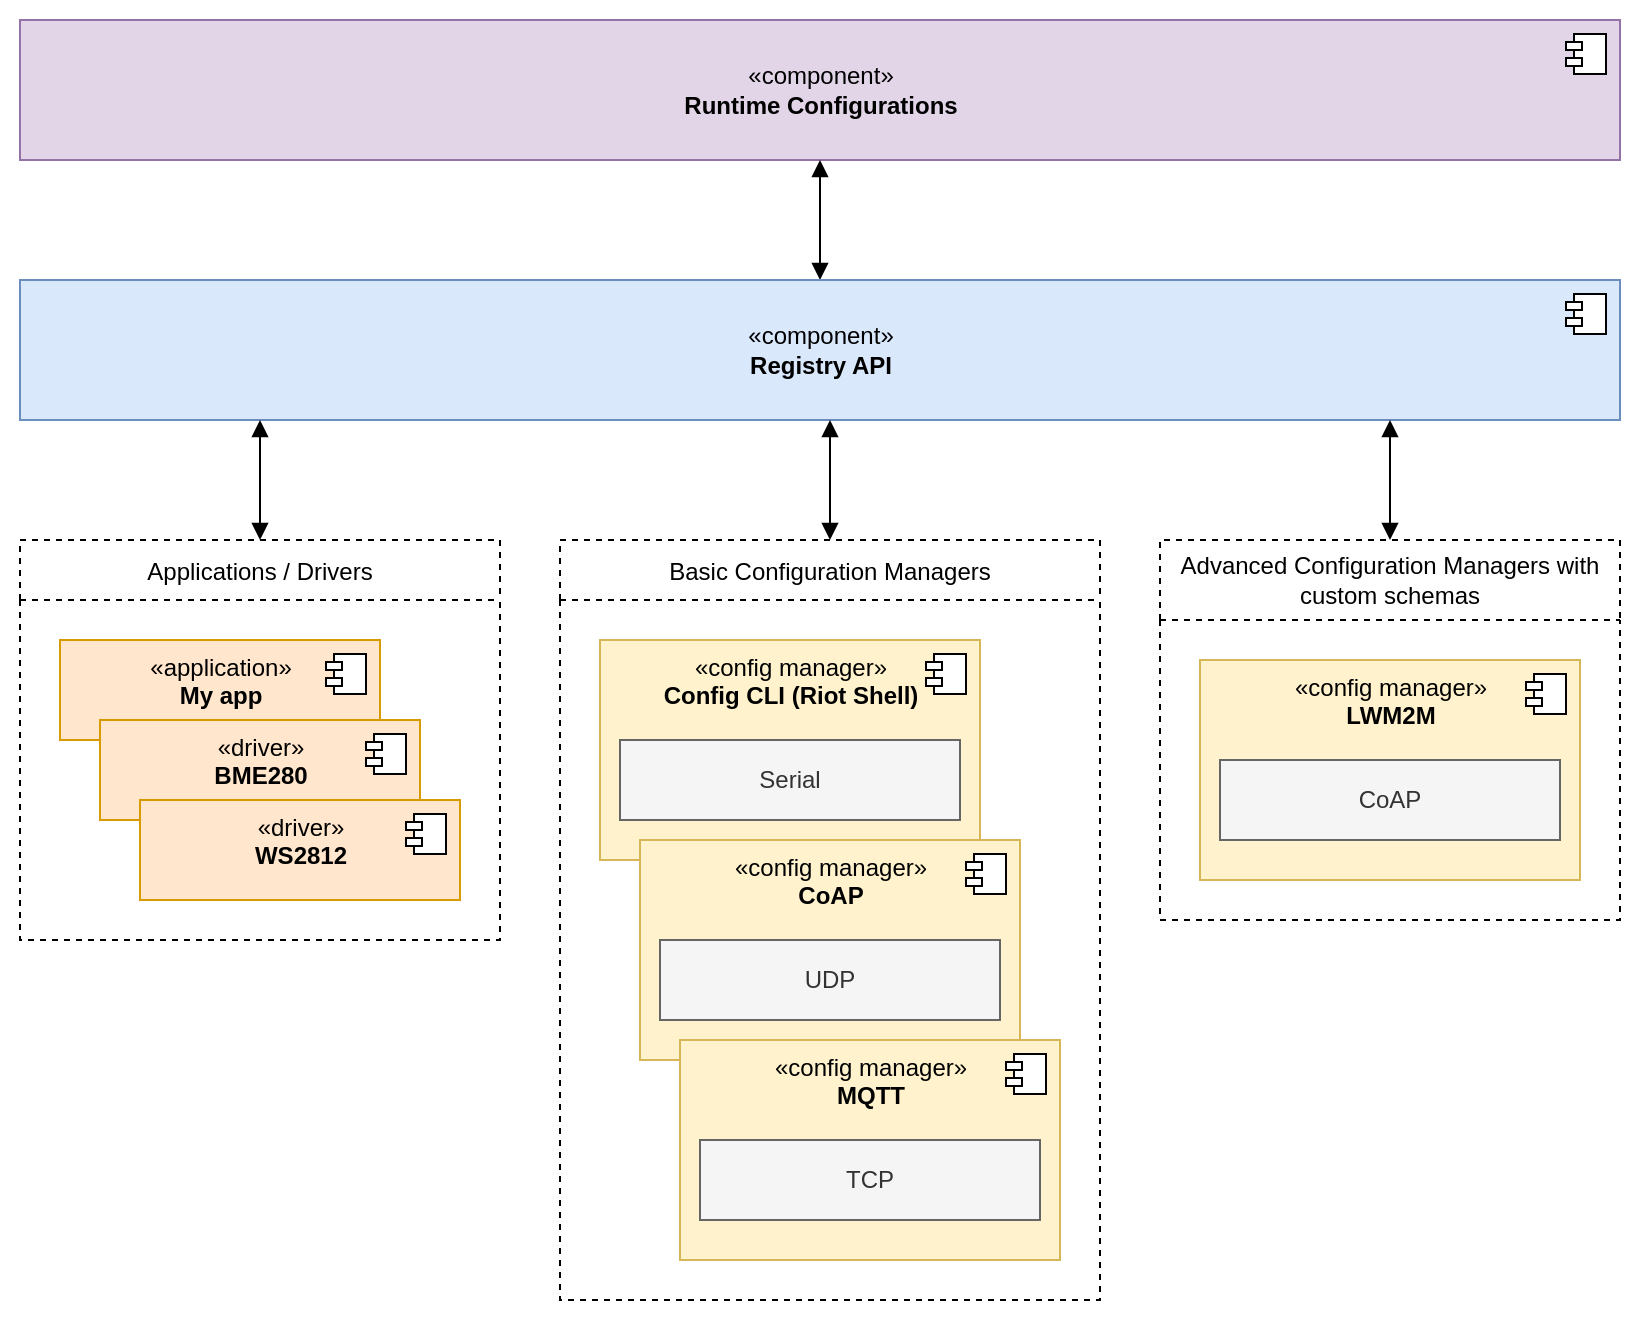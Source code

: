 <mxfile>
    <diagram id="fjN8D4Odn0497USpxgly" name="Page-1">
        <mxGraphModel dx="1051" dy="1609" grid="1" gridSize="10" guides="1" tooltips="1" connect="1" arrows="1" fold="1" page="1" pageScale="1" pageWidth="1169" pageHeight="827" background="#ffffff" math="0" shadow="0">
            <root>
                <mxCell id="0"/>
                <mxCell id="1" parent="0"/>
                <mxCell id="242" value="" style="group" parent="1" vertex="1" connectable="0">
                    <mxGeometry x="390" y="-350" width="190" height="110" as="geometry"/>
                </mxCell>
                <mxCell id="243" value="«config manager»&lt;br&gt;&lt;b&gt;MCUMgr (mgmt)&lt;/b&gt;" style="html=1;dropTarget=0;verticalAlign=top;fillColor=#fff2cc;strokeColor=#d6b656;container=0;" parent="242" vertex="1">
                    <mxGeometry width="190" height="110" as="geometry"/>
                </mxCell>
                <mxCell id="244" value="UDP" style="rounded=0;whiteSpace=wrap;html=1;fillColor=#f5f5f5;strokeColor=#666666;fontColor=#333333;" parent="242" vertex="1">
                    <mxGeometry x="130" y="50" width="50" height="40" as="geometry"/>
                </mxCell>
                <mxCell id="245" value="BLE" style="rounded=0;whiteSpace=wrap;html=1;fillColor=#f5f5f5;strokeColor=#666666;fontColor=#333333;" parent="242" vertex="1">
                    <mxGeometry x="70" y="50" width="50" height="40" as="geometry"/>
                </mxCell>
                <mxCell id="246" value="Serial" style="rounded=0;whiteSpace=wrap;html=1;fillColor=#f5f5f5;strokeColor=#666666;fontColor=#333333;" parent="242" vertex="1">
                    <mxGeometry x="10" y="50" width="50" height="40" as="geometry"/>
                </mxCell>
                <mxCell id="238" value="" style="group" parent="1" vertex="1" connectable="0">
                    <mxGeometry x="630" y="-310" width="190" height="110" as="geometry"/>
                </mxCell>
                <mxCell id="184" value="«config manager»&lt;br&gt;&lt;b&gt;CORECONF&lt;br&gt;&lt;/b&gt;" style="html=1;dropTarget=0;verticalAlign=top;fillColor=#fff2cc;strokeColor=#d6b656;" parent="238" vertex="1">
                    <mxGeometry width="190" height="110" as="geometry"/>
                </mxCell>
                <mxCell id="185" value="" style="shape=module;jettyWidth=8;jettyHeight=4;" parent="184" vertex="1">
                    <mxGeometry x="1" width="20" height="20" relative="1" as="geometry">
                        <mxPoint x="-27" y="7" as="offset"/>
                    </mxGeometry>
                </mxCell>
                <mxCell id="237" value="CoAP" style="rounded=0;whiteSpace=wrap;html=1;fillColor=#f5f5f5;strokeColor=#666666;fontColor=#333333;" parent="238" vertex="1">
                    <mxGeometry x="10" y="50" width="170" height="40" as="geometry"/>
                </mxCell>
                <mxCell id="248" value="" style="rounded=0;whiteSpace=wrap;html=1;dashed=1;verticalAlign=middle;strokeColor=none;" parent="1" vertex="1">
                    <mxGeometry x="30" y="-810" width="820" height="660" as="geometry"/>
                </mxCell>
                <mxCell id="158" value="«component»&lt;br&gt;&lt;b&gt;Runtime Configurations&lt;/b&gt;" style="html=1;dropTarget=0;verticalAlign=middle;fillColor=#e1d5e7;strokeColor=#9673a6;" parent="1" vertex="1">
                    <mxGeometry x="40" y="-800" width="800" height="70" as="geometry"/>
                </mxCell>
                <mxCell id="159" value="" style="shape=module;jettyWidth=8;jettyHeight=4;" parent="158" vertex="1">
                    <mxGeometry x="1" width="20" height="20" relative="1" as="geometry">
                        <mxPoint x="-27" y="7" as="offset"/>
                    </mxGeometry>
                </mxCell>
                <mxCell id="162" style="edgeStyle=orthogonalEdgeStyle;html=1;endArrow=block;endFill=1;startArrow=block;startFill=1;" parent="1" source="160" target="158" edge="1">
                    <mxGeometry relative="1" as="geometry"/>
                </mxCell>
                <mxCell id="160" value="«component»&lt;br&gt;&lt;b&gt;Registry API&lt;/b&gt;" style="html=1;dropTarget=0;verticalAlign=middle;fillColor=#dae8fc;strokeColor=#6c8ebf;" parent="1" vertex="1">
                    <mxGeometry x="40" y="-670" width="800" height="70" as="geometry"/>
                </mxCell>
                <mxCell id="161" value="" style="shape=module;jettyWidth=8;jettyHeight=4;" parent="160" vertex="1">
                    <mxGeometry x="1" width="20" height="20" relative="1" as="geometry">
                        <mxPoint x="-27" y="7" as="offset"/>
                    </mxGeometry>
                </mxCell>
                <mxCell id="199" value="" style="group" parent="1" vertex="1" connectable="0">
                    <mxGeometry x="630" y="-480" width="190" height="110" as="geometry"/>
                </mxCell>
                <mxCell id="178" value="«config manager»&lt;br&gt;&lt;b&gt;LWM2M&lt;br&gt;&lt;/b&gt;" style="html=1;dropTarget=0;verticalAlign=top;fillColor=#fff2cc;strokeColor=#d6b656;" parent="199" vertex="1">
                    <mxGeometry width="190" height="110" as="geometry"/>
                </mxCell>
                <mxCell id="179" value="" style="shape=module;jettyWidth=8;jettyHeight=4;" parent="178" vertex="1">
                    <mxGeometry x="1" width="20" height="20" relative="1" as="geometry">
                        <mxPoint x="-27" y="7" as="offset"/>
                    </mxGeometry>
                </mxCell>
                <mxCell id="198" value="CoAP" style="rounded=0;whiteSpace=wrap;html=1;fillColor=#f5f5f5;strokeColor=#666666;fontColor=#333333;" parent="199" vertex="1">
                    <mxGeometry x="10" y="50" width="170" height="40" as="geometry"/>
                </mxCell>
                <mxCell id="217" style="html=1;endArrow=block;endFill=1;edgeStyle=elbowEdgeStyle;startArrow=block;startFill=1;" parent="1" target="160" edge="1">
                    <mxGeometry relative="1" as="geometry">
                        <mxPoint x="160" y="-540" as="sourcePoint"/>
                        <mxPoint x="190" y="-600" as="targetPoint"/>
                    </mxGeometry>
                </mxCell>
                <mxCell id="218" style="html=1;endArrow=block;endFill=1;edgeStyle=elbowEdgeStyle;startArrow=block;startFill=1;" parent="1" source="234" target="160" edge="1">
                    <mxGeometry relative="1" as="geometry">
                        <mxPoint x="450" y="-540" as="sourcePoint"/>
                        <mxPoint x="445" y="-600" as="targetPoint"/>
                        <Array as="points">
                            <mxPoint x="445" y="-570"/>
                            <mxPoint x="440" y="-560"/>
                            <mxPoint x="450" y="-570"/>
                            <mxPoint x="440" y="-570"/>
                            <mxPoint x="445" y="-570"/>
                            <mxPoint x="445" y="-570"/>
                            <mxPoint x="460" y="-550"/>
                        </Array>
                    </mxGeometry>
                </mxCell>
                <mxCell id="219" style="html=1;endArrow=block;endFill=1;edgeStyle=elbowEdgeStyle;startArrow=block;startFill=1;" parent="1" source="236" target="160" edge="1">
                    <mxGeometry relative="1" as="geometry">
                        <mxPoint x="735" y="-541" as="sourcePoint"/>
                        <mxPoint x="180" y="-580" as="targetPoint"/>
                        <Array as="points">
                            <mxPoint x="725" y="-570"/>
                            <mxPoint x="730" y="-560"/>
                            <mxPoint x="760" y="-570"/>
                        </Array>
                    </mxGeometry>
                </mxCell>
                <mxCell id="234" value="Basic Configuration Managers" style="swimlane;dashed=1;strokeColor=#000000;fillColor=none;verticalAlign=middle;startSize=30;fontStyle=0" parent="1" vertex="1">
                    <mxGeometry x="310" y="-540" width="270" height="380" as="geometry">
                        <mxRectangle x="310" y="-540" width="190" height="30" as="alternateBounds"/>
                    </mxGeometry>
                </mxCell>
                <mxCell id="197" value="" style="group" parent="234" vertex="1" connectable="0">
                    <mxGeometry x="20" y="50" width="190" height="110" as="geometry"/>
                </mxCell>
                <mxCell id="148" value="«config manager»&lt;br&gt;&lt;b&gt;Config CLI (Riot Shell)&lt;/b&gt;" style="html=1;dropTarget=0;verticalAlign=top;fillColor=#fff2cc;strokeColor=#d6b656;" parent="197" vertex="1">
                    <mxGeometry width="190" height="110" as="geometry"/>
                </mxCell>
                <mxCell id="149" value="" style="shape=module;jettyWidth=8;jettyHeight=4;" parent="148" vertex="1">
                    <mxGeometry x="1" width="20" height="20" relative="1" as="geometry">
                        <mxPoint x="-27" y="7" as="offset"/>
                    </mxGeometry>
                </mxCell>
                <mxCell id="195" value="Serial" style="rounded=0;whiteSpace=wrap;html=1;fillColor=#f5f5f5;strokeColor=#666666;fontColor=#333333;" parent="197" vertex="1">
                    <mxGeometry x="10" y="50" width="170" height="40" as="geometry"/>
                </mxCell>
                <mxCell id="180" value="«config manager»&lt;br&gt;&lt;b&gt;CoAP&lt;br&gt;&lt;/b&gt;" style="html=1;dropTarget=0;verticalAlign=top;fillColor=#fff2cc;strokeColor=#d6b656;" parent="234" vertex="1">
                    <mxGeometry x="40" y="150" width="190" height="110" as="geometry"/>
                </mxCell>
                <mxCell id="181" value="" style="shape=module;jettyWidth=8;jettyHeight=4;" parent="180" vertex="1">
                    <mxGeometry x="1" width="20" height="20" relative="1" as="geometry">
                        <mxPoint x="-27" y="7" as="offset"/>
                    </mxGeometry>
                </mxCell>
                <mxCell id="239" value="UDP" style="rounded=0;whiteSpace=wrap;html=1;fillColor=#f5f5f5;strokeColor=#666666;fontColor=#333333;" parent="234" vertex="1">
                    <mxGeometry x="50" y="200" width="170" height="40" as="geometry"/>
                </mxCell>
                <mxCell id="240" value="«config manager»&lt;br&gt;&lt;b&gt;MQTT&lt;br&gt;&lt;/b&gt;" style="html=1;dropTarget=0;verticalAlign=top;fillColor=#fff2cc;strokeColor=#d6b656;" parent="234" vertex="1">
                    <mxGeometry x="60" y="250" width="190" height="110" as="geometry"/>
                </mxCell>
                <mxCell id="241" value="" style="shape=module;jettyWidth=8;jettyHeight=4;" parent="240" vertex="1">
                    <mxGeometry x="1" width="20" height="20" relative="1" as="geometry">
                        <mxPoint x="-27" y="7" as="offset"/>
                    </mxGeometry>
                </mxCell>
                <mxCell id="247" value="TCP" style="rounded=0;whiteSpace=wrap;html=1;fillColor=#f5f5f5;strokeColor=#666666;fontColor=#333333;" parent="234" vertex="1">
                    <mxGeometry x="70" y="300" width="170" height="40" as="geometry"/>
                </mxCell>
                <mxCell id="235" value="Applications / Drivers" style="swimlane;dashed=1;strokeColor=#000000;fillColor=none;verticalAlign=middle;startSize=30;fontStyle=0" parent="1" vertex="1">
                    <mxGeometry x="40" y="-540" width="240" height="200" as="geometry"/>
                </mxCell>
                <mxCell id="138" value="«application»&lt;br&gt;&lt;b&gt;My app&lt;/b&gt;" style="html=1;dropTarget=0;verticalAlign=top;fillColor=#ffe6cc;strokeColor=#d79b00;" parent="235" vertex="1">
                    <mxGeometry x="20" y="50" width="160" height="50" as="geometry"/>
                </mxCell>
                <mxCell id="139" value="" style="shape=module;jettyWidth=8;jettyHeight=4;" parent="138" vertex="1">
                    <mxGeometry x="1" width="20" height="20" relative="1" as="geometry">
                        <mxPoint x="-27" y="7" as="offset"/>
                    </mxGeometry>
                </mxCell>
                <mxCell id="165" value="«driver»&lt;br&gt;&lt;b&gt;BME280&lt;/b&gt;" style="html=1;dropTarget=0;verticalAlign=top;fillColor=#ffe6cc;strokeColor=#d79b00;" parent="235" vertex="1">
                    <mxGeometry x="40" y="90" width="160" height="50" as="geometry"/>
                </mxCell>
                <mxCell id="166" value="" style="shape=module;jettyWidth=8;jettyHeight=4;" parent="165" vertex="1">
                    <mxGeometry x="1" width="20" height="20" relative="1" as="geometry">
                        <mxPoint x="-27" y="7" as="offset"/>
                    </mxGeometry>
                </mxCell>
                <mxCell id="167" value="«driver»&lt;br&gt;&lt;b&gt;WS2812&lt;/b&gt;" style="html=1;dropTarget=0;verticalAlign=top;fillColor=#ffe6cc;strokeColor=#d79b00;" parent="235" vertex="1">
                    <mxGeometry x="60" y="130" width="160" height="50" as="geometry"/>
                </mxCell>
                <mxCell id="168" value="" style="shape=module;jettyWidth=8;jettyHeight=4;" parent="167" vertex="1">
                    <mxGeometry x="1" width="20" height="20" relative="1" as="geometry">
                        <mxPoint x="-27" y="7" as="offset"/>
                    </mxGeometry>
                </mxCell>
                <mxCell id="236" value="Advanced Configuration Managers with custom schemas" style="swimlane;dashed=1;strokeColor=#000000;fillColor=none;verticalAlign=middle;startSize=40;fontStyle=0;whiteSpace=wrap;" parent="1" vertex="1">
                    <mxGeometry x="610" y="-540" width="230" height="190" as="geometry"/>
                </mxCell>
            </root>
        </mxGraphModel>
    </diagram>
</mxfile>